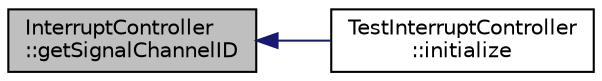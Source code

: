 digraph "InterruptController::getSignalChannelID"
{
  edge [fontname="Helvetica",fontsize="10",labelfontname="Helvetica",labelfontsize="10"];
  node [fontname="Helvetica",fontsize="10",shape=record];
  rankdir="LR";
  Node1 [label="InterruptController\l::getSignalChannelID",height=0.2,width=0.4,color="black", fillcolor="grey75", style="filled" fontcolor="black"];
  Node1 -> Node2 [dir="back",color="midnightblue",fontsize="10",style="solid",fontname="Helvetica"];
  Node2 [label="TestInterruptController\l::initialize",height=0.2,width=0.4,color="black", fillcolor="white", style="filled",URL="$class_test_interrupt_controller.html#a8d5ef0cf82ad2247501e0bffcb96d29c"];
}
